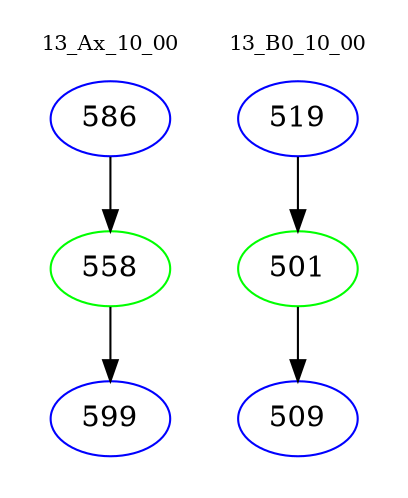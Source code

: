 digraph{
subgraph cluster_0 {
color = white
label = "13_Ax_10_00";
fontsize=10;
T0_586 [label="586", color="blue"]
T0_586 -> T0_558 [color="black"]
T0_558 [label="558", color="green"]
T0_558 -> T0_599 [color="black"]
T0_599 [label="599", color="blue"]
}
subgraph cluster_1 {
color = white
label = "13_B0_10_00";
fontsize=10;
T1_519 [label="519", color="blue"]
T1_519 -> T1_501 [color="black"]
T1_501 [label="501", color="green"]
T1_501 -> T1_509 [color="black"]
T1_509 [label="509", color="blue"]
}
}
